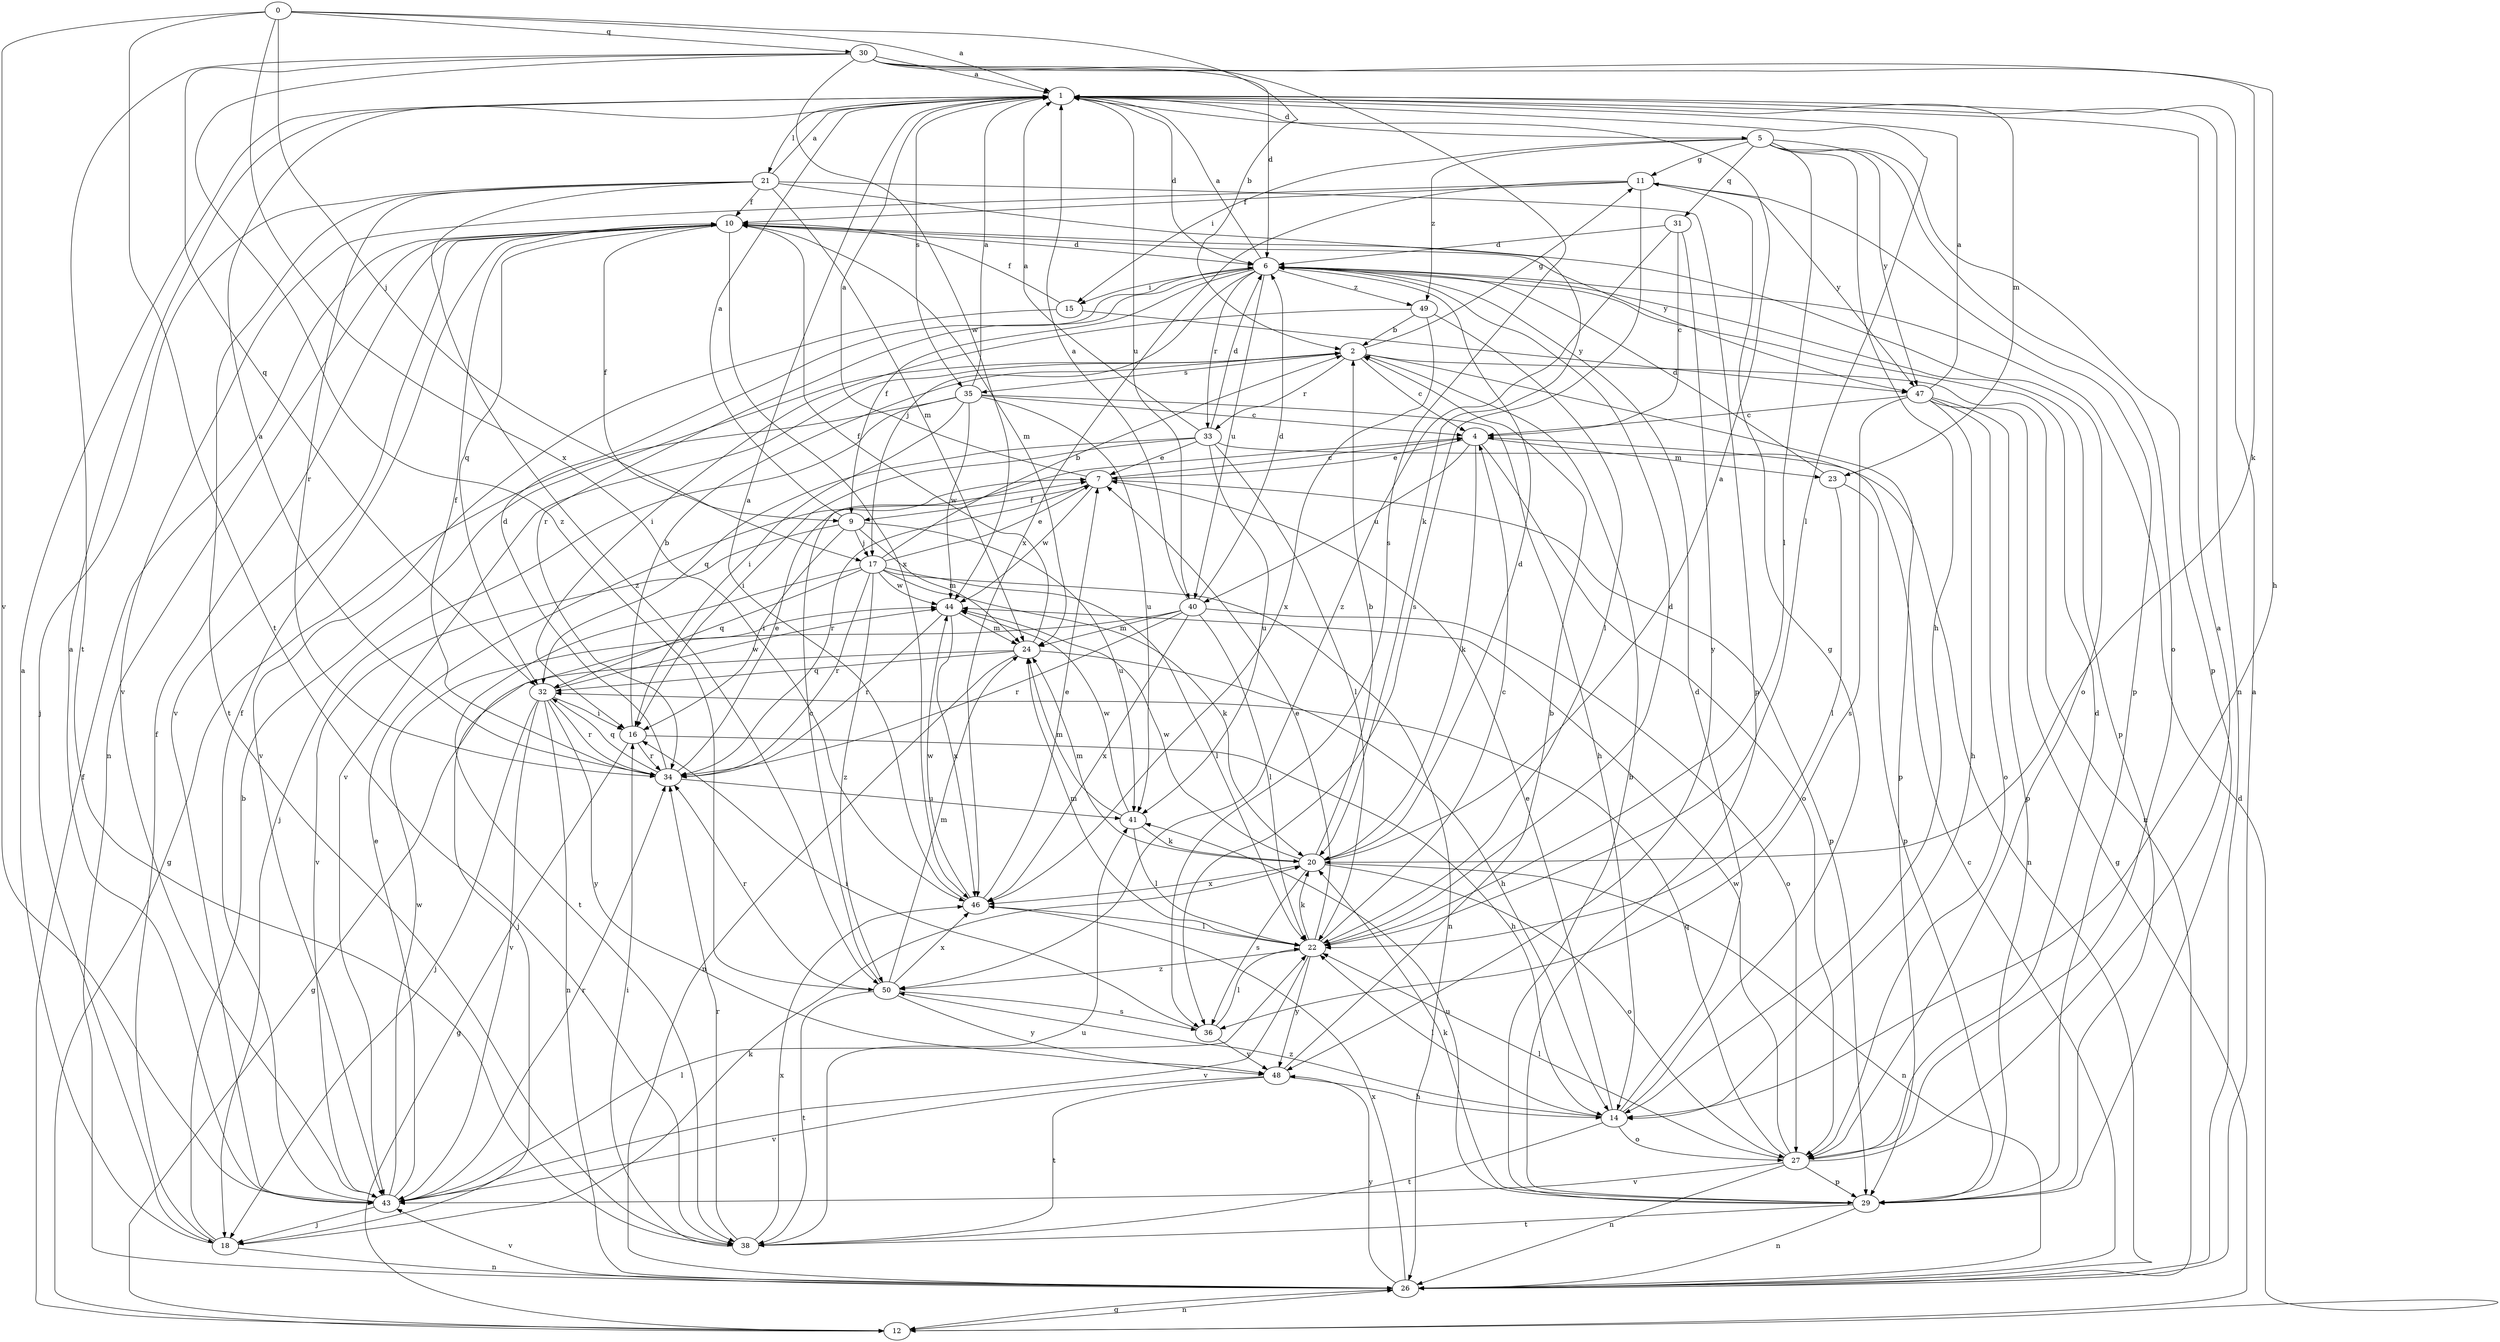 strict digraph  {
0;
1;
2;
4;
5;
6;
7;
9;
10;
11;
12;
14;
15;
16;
17;
18;
20;
21;
22;
23;
24;
26;
27;
29;
30;
31;
32;
33;
34;
35;
36;
38;
40;
41;
43;
44;
46;
47;
48;
49;
50;
0 -> 1  [label=a];
0 -> 2  [label=b];
0 -> 17  [label=j];
0 -> 30  [label=q];
0 -> 38  [label=t];
0 -> 43  [label=v];
0 -> 46  [label=x];
1 -> 5  [label=d];
1 -> 6  [label=d];
1 -> 21  [label=l];
1 -> 22  [label=l];
1 -> 23  [label=m];
1 -> 26  [label=n];
1 -> 35  [label=s];
1 -> 40  [label=u];
2 -> 4  [label=c];
2 -> 11  [label=g];
2 -> 26  [label=n];
2 -> 29  [label=p];
2 -> 33  [label=r];
2 -> 35  [label=s];
2 -> 43  [label=v];
4 -> 7  [label=e];
4 -> 20  [label=k];
4 -> 23  [label=m];
4 -> 27  [label=o];
4 -> 40  [label=u];
5 -> 11  [label=g];
5 -> 14  [label=h];
5 -> 15  [label=i];
5 -> 22  [label=l];
5 -> 27  [label=o];
5 -> 29  [label=p];
5 -> 31  [label=q];
5 -> 47  [label=y];
5 -> 49  [label=z];
6 -> 1  [label=a];
6 -> 9  [label=f];
6 -> 15  [label=i];
6 -> 17  [label=j];
6 -> 29  [label=p];
6 -> 33  [label=r];
6 -> 34  [label=r];
6 -> 40  [label=u];
6 -> 49  [label=z];
7 -> 1  [label=a];
7 -> 4  [label=c];
7 -> 9  [label=f];
7 -> 29  [label=p];
7 -> 34  [label=r];
7 -> 44  [label=w];
9 -> 1  [label=a];
9 -> 16  [label=i];
9 -> 17  [label=j];
9 -> 24  [label=m];
9 -> 41  [label=u];
9 -> 43  [label=v];
10 -> 6  [label=d];
10 -> 9  [label=f];
10 -> 24  [label=m];
10 -> 26  [label=n];
10 -> 27  [label=o];
10 -> 32  [label=q];
10 -> 43  [label=v];
10 -> 46  [label=x];
10 -> 47  [label=y];
11 -> 10  [label=f];
11 -> 29  [label=p];
11 -> 36  [label=s];
11 -> 43  [label=v];
11 -> 46  [label=x];
11 -> 47  [label=y];
12 -> 6  [label=d];
12 -> 10  [label=f];
12 -> 26  [label=n];
14 -> 6  [label=d];
14 -> 7  [label=e];
14 -> 11  [label=g];
14 -> 22  [label=l];
14 -> 27  [label=o];
14 -> 38  [label=t];
14 -> 50  [label=z];
15 -> 10  [label=f];
15 -> 43  [label=v];
15 -> 47  [label=y];
16 -> 2  [label=b];
16 -> 12  [label=g];
16 -> 14  [label=h];
16 -> 34  [label=r];
17 -> 2  [label=b];
17 -> 7  [label=e];
17 -> 20  [label=k];
17 -> 22  [label=l];
17 -> 26  [label=n];
17 -> 32  [label=q];
17 -> 34  [label=r];
17 -> 38  [label=t];
17 -> 44  [label=w];
17 -> 50  [label=z];
18 -> 1  [label=a];
18 -> 2  [label=b];
18 -> 10  [label=f];
18 -> 20  [label=k];
18 -> 26  [label=n];
20 -> 1  [label=a];
20 -> 2  [label=b];
20 -> 6  [label=d];
20 -> 24  [label=m];
20 -> 26  [label=n];
20 -> 27  [label=o];
20 -> 36  [label=s];
20 -> 44  [label=w];
20 -> 46  [label=x];
21 -> 1  [label=a];
21 -> 10  [label=f];
21 -> 18  [label=j];
21 -> 20  [label=k];
21 -> 24  [label=m];
21 -> 29  [label=p];
21 -> 34  [label=r];
21 -> 38  [label=t];
21 -> 50  [label=z];
22 -> 4  [label=c];
22 -> 6  [label=d];
22 -> 7  [label=e];
22 -> 20  [label=k];
22 -> 24  [label=m];
22 -> 43  [label=v];
22 -> 48  [label=y];
22 -> 50  [label=z];
23 -> 6  [label=d];
23 -> 22  [label=l];
23 -> 29  [label=p];
24 -> 10  [label=f];
24 -> 12  [label=g];
24 -> 14  [label=h];
24 -> 26  [label=n];
24 -> 32  [label=q];
26 -> 1  [label=a];
26 -> 4  [label=c];
26 -> 12  [label=g];
26 -> 43  [label=v];
26 -> 46  [label=x];
26 -> 48  [label=y];
27 -> 1  [label=a];
27 -> 6  [label=d];
27 -> 22  [label=l];
27 -> 26  [label=n];
27 -> 29  [label=p];
27 -> 32  [label=q];
27 -> 43  [label=v];
27 -> 44  [label=w];
29 -> 2  [label=b];
29 -> 20  [label=k];
29 -> 26  [label=n];
29 -> 38  [label=t];
29 -> 41  [label=u];
30 -> 1  [label=a];
30 -> 6  [label=d];
30 -> 14  [label=h];
30 -> 20  [label=k];
30 -> 32  [label=q];
30 -> 36  [label=s];
30 -> 38  [label=t];
30 -> 44  [label=w];
30 -> 50  [label=z];
31 -> 4  [label=c];
31 -> 6  [label=d];
31 -> 48  [label=y];
31 -> 50  [label=z];
32 -> 16  [label=i];
32 -> 18  [label=j];
32 -> 26  [label=n];
32 -> 34  [label=r];
32 -> 43  [label=v];
32 -> 44  [label=w];
32 -> 48  [label=y];
33 -> 1  [label=a];
33 -> 6  [label=d];
33 -> 7  [label=e];
33 -> 16  [label=i];
33 -> 22  [label=l];
33 -> 26  [label=n];
33 -> 32  [label=q];
33 -> 41  [label=u];
34 -> 1  [label=a];
34 -> 6  [label=d];
34 -> 7  [label=e];
34 -> 10  [label=f];
34 -> 32  [label=q];
34 -> 41  [label=u];
35 -> 1  [label=a];
35 -> 4  [label=c];
35 -> 12  [label=g];
35 -> 14  [label=h];
35 -> 16  [label=i];
35 -> 18  [label=j];
35 -> 41  [label=u];
35 -> 44  [label=w];
36 -> 16  [label=i];
36 -> 22  [label=l];
36 -> 48  [label=y];
38 -> 16  [label=i];
38 -> 34  [label=r];
38 -> 41  [label=u];
38 -> 46  [label=x];
40 -> 1  [label=a];
40 -> 6  [label=d];
40 -> 18  [label=j];
40 -> 22  [label=l];
40 -> 24  [label=m];
40 -> 27  [label=o];
40 -> 34  [label=r];
40 -> 46  [label=x];
41 -> 20  [label=k];
41 -> 22  [label=l];
41 -> 24  [label=m];
41 -> 44  [label=w];
43 -> 1  [label=a];
43 -> 7  [label=e];
43 -> 10  [label=f];
43 -> 18  [label=j];
43 -> 22  [label=l];
43 -> 34  [label=r];
43 -> 44  [label=w];
44 -> 24  [label=m];
44 -> 34  [label=r];
44 -> 46  [label=x];
46 -> 1  [label=a];
46 -> 7  [label=e];
46 -> 22  [label=l];
46 -> 44  [label=w];
47 -> 1  [label=a];
47 -> 4  [label=c];
47 -> 12  [label=g];
47 -> 14  [label=h];
47 -> 27  [label=o];
47 -> 29  [label=p];
47 -> 36  [label=s];
48 -> 2  [label=b];
48 -> 14  [label=h];
48 -> 38  [label=t];
48 -> 43  [label=v];
49 -> 2  [label=b];
49 -> 16  [label=i];
49 -> 22  [label=l];
49 -> 46  [label=x];
50 -> 4  [label=c];
50 -> 24  [label=m];
50 -> 34  [label=r];
50 -> 36  [label=s];
50 -> 38  [label=t];
50 -> 46  [label=x];
50 -> 48  [label=y];
}
